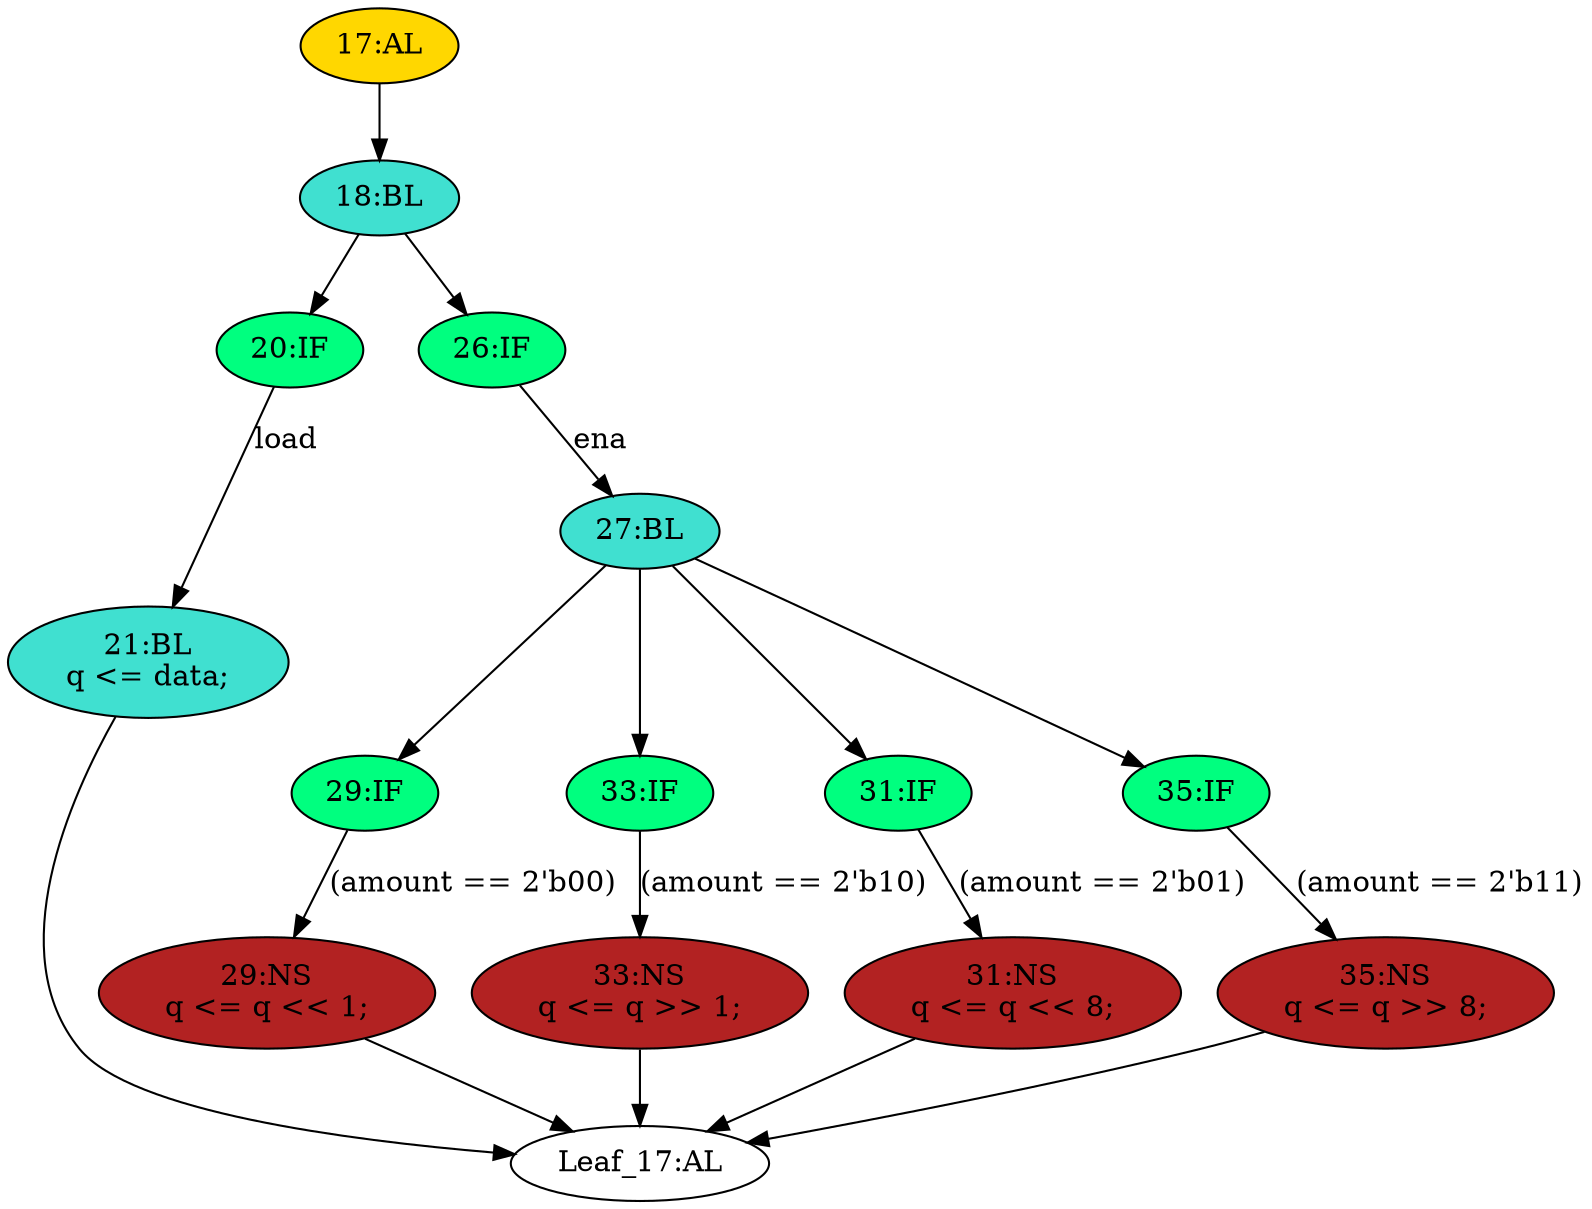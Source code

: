 strict digraph "" {
	node [label="\N"];
	"17:AL"	[ast="<pyverilog.vparser.ast.Always object at 0x7fe543071b10>",
		clk_sens=True,
		fillcolor=gold,
		label="17:AL",
		sens="['clk']",
		statements="[]",
		style=filled,
		typ=Always,
		use_var="['q', 'ena', 'amount', 'data', 'load']"];
	"18:BL"	[ast="<pyverilog.vparser.ast.Block object at 0x7fe543071cd0>",
		fillcolor=turquoise,
		label="18:BL",
		statements="[]",
		style=filled,
		typ=Block];
	"17:AL" -> "18:BL"	[cond="[]",
		lineno=None];
	"20:IF"	[ast="<pyverilog.vparser.ast.IfStatement object at 0x7fe543071d10>",
		fillcolor=springgreen,
		label="20:IF",
		statements="[]",
		style=filled,
		typ=IfStatement];
	"18:BL" -> "20:IF"	[cond="[]",
		lineno=None];
	"26:IF"	[ast="<pyverilog.vparser.ast.IfStatement object at 0x7fe543071fd0>",
		fillcolor=springgreen,
		label="26:IF",
		statements="[]",
		style=filled,
		typ=IfStatement];
	"18:BL" -> "26:IF"	[cond="[]",
		lineno=None];
	"21:BL"	[ast="<pyverilog.vparser.ast.Block object at 0x7fe543071dd0>",
		fillcolor=turquoise,
		label="21:BL
q <= data;",
		statements="[<pyverilog.vparser.ast.NonblockingSubstitution object at 0x7fe543071e10>]",
		style=filled,
		typ=Block];
	"Leaf_17:AL"	[def_var="['q']",
		label="Leaf_17:AL"];
	"21:BL" -> "Leaf_17:AL"	[cond="[]",
		lineno=None];
	"29:IF"	[ast="<pyverilog.vparser.ast.IfStatement object at 0x7fe542900090>",
		fillcolor=springgreen,
		label="29:IF",
		statements="[]",
		style=filled,
		typ=IfStatement];
	"29:NS"	[ast="<pyverilog.vparser.ast.NonblockingSubstitution object at 0x7fe5429000d0>",
		fillcolor=firebrick,
		label="29:NS
q <= q << 1;",
		statements="[<pyverilog.vparser.ast.NonblockingSubstitution object at 0x7fe5429000d0>]",
		style=filled,
		typ=NonblockingSubstitution];
	"29:IF" -> "29:NS"	[cond="['amount']",
		label="(amount == 2'b00)",
		lineno=29];
	"35:NS"	[ast="<pyverilog.vparser.ast.NonblockingSubstitution object at 0x7fe542900910>",
		fillcolor=firebrick,
		label="35:NS
q <= q >> 8;",
		statements="[<pyverilog.vparser.ast.NonblockingSubstitution object at 0x7fe542900910>]",
		style=filled,
		typ=NonblockingSubstitution];
	"35:NS" -> "Leaf_17:AL"	[cond="[]",
		lineno=None];
	"33:IF"	[ast="<pyverilog.vparser.ast.IfStatement object at 0x7fe542900610>",
		fillcolor=springgreen,
		label="33:IF",
		statements="[]",
		style=filled,
		typ=IfStatement];
	"33:NS"	[ast="<pyverilog.vparser.ast.NonblockingSubstitution object at 0x7fe542900650>",
		fillcolor=firebrick,
		label="33:NS
q <= q >> 1;",
		statements="[<pyverilog.vparser.ast.NonblockingSubstitution object at 0x7fe542900650>]",
		style=filled,
		typ=NonblockingSubstitution];
	"33:IF" -> "33:NS"	[cond="['amount']",
		label="(amount == 2'b10)",
		lineno=33];
	"31:IF"	[ast="<pyverilog.vparser.ast.IfStatement object at 0x7fe542900350>",
		fillcolor=springgreen,
		label="31:IF",
		statements="[]",
		style=filled,
		typ=IfStatement];
	"31:NS"	[ast="<pyverilog.vparser.ast.NonblockingSubstitution object at 0x7fe542900390>",
		fillcolor=firebrick,
		label="31:NS
q <= q << 8;",
		statements="[<pyverilog.vparser.ast.NonblockingSubstitution object at 0x7fe542900390>]",
		style=filled,
		typ=NonblockingSubstitution];
	"31:IF" -> "31:NS"	[cond="['amount']",
		label="(amount == 2'b01)",
		lineno=31];
	"20:IF" -> "21:BL"	[cond="['load']",
		label=load,
		lineno=20];
	"27:BL"	[ast="<pyverilog.vparser.ast.Block object at 0x7fe542900050>",
		fillcolor=turquoise,
		label="27:BL",
		statements="[]",
		style=filled,
		typ=Block];
	"27:BL" -> "29:IF"	[cond="[]",
		lineno=None];
	"27:BL" -> "33:IF"	[cond="[]",
		lineno=None];
	"27:BL" -> "31:IF"	[cond="[]",
		lineno=None];
	"35:IF"	[ast="<pyverilog.vparser.ast.IfStatement object at 0x7fe5429008d0>",
		fillcolor=springgreen,
		label="35:IF",
		statements="[]",
		style=filled,
		typ=IfStatement];
	"27:BL" -> "35:IF"	[cond="[]",
		lineno=None];
	"31:NS" -> "Leaf_17:AL"	[cond="[]",
		lineno=None];
	"26:IF" -> "27:BL"	[cond="['ena']",
		label=ena,
		lineno=26];
	"29:NS" -> "Leaf_17:AL"	[cond="[]",
		lineno=None];
	"35:IF" -> "35:NS"	[cond="['amount']",
		label="(amount == 2'b11)",
		lineno=35];
	"33:NS" -> "Leaf_17:AL"	[cond="[]",
		lineno=None];
}
